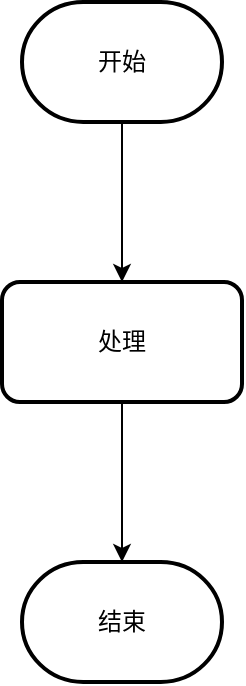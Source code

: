 <mxfile version="24.6.4" type="github">
  <diagram name="第 1 页" id="9Cl4ZrbEFjc0RlOfOJ10">
    <mxGraphModel dx="1562" dy="818" grid="1" gridSize="10" guides="1" tooltips="1" connect="1" arrows="1" fold="1" page="1" pageScale="1" pageWidth="827" pageHeight="1169" math="0" shadow="0">
      <root>
        <mxCell id="0" />
        <mxCell id="1" parent="0" />
        <mxCell id="4TSNjrWN1K6IEGj66KQE-5" value="" style="edgeStyle=orthogonalEdgeStyle;rounded=0;orthogonalLoop=1;jettySize=auto;html=1;" edge="1" parent="1" source="4TSNjrWN1K6IEGj66KQE-1" target="4TSNjrWN1K6IEGj66KQE-4">
          <mxGeometry relative="1" as="geometry" />
        </mxCell>
        <mxCell id="4TSNjrWN1K6IEGj66KQE-1" value="开始" style="strokeWidth=2;html=1;shape=mxgraph.flowchart.terminator;whiteSpace=wrap;" vertex="1" parent="1">
          <mxGeometry x="370" y="130" width="100" height="60" as="geometry" />
        </mxCell>
        <mxCell id="4TSNjrWN1K6IEGj66KQE-7" value="" style="edgeStyle=orthogonalEdgeStyle;rounded=0;orthogonalLoop=1;jettySize=auto;html=1;" edge="1" parent="1" source="4TSNjrWN1K6IEGj66KQE-4" target="4TSNjrWN1K6IEGj66KQE-6">
          <mxGeometry relative="1" as="geometry" />
        </mxCell>
        <mxCell id="4TSNjrWN1K6IEGj66KQE-4" value="处理" style="rounded=1;whiteSpace=wrap;html=1;strokeWidth=2;" vertex="1" parent="1">
          <mxGeometry x="360" y="270" width="120" height="60" as="geometry" />
        </mxCell>
        <mxCell id="4TSNjrWN1K6IEGj66KQE-6" value="结束" style="strokeWidth=2;html=1;shape=mxgraph.flowchart.terminator;whiteSpace=wrap;" vertex="1" parent="1">
          <mxGeometry x="370" y="410" width="100" height="60" as="geometry" />
        </mxCell>
      </root>
    </mxGraphModel>
  </diagram>
</mxfile>
